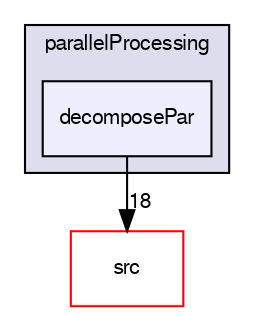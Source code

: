 digraph "applications/utilities/parallelProcessing/decomposePar" {
  bgcolor=transparent;
  compound=true
  node [ fontsize="10", fontname="FreeSans"];
  edge [ labelfontsize="10", labelfontname="FreeSans"];
  subgraph clusterdir_ea396705c8562a6ce4df648befe2c681 {
    graph [ bgcolor="#ddddee", pencolor="black", label="parallelProcessing" fontname="FreeSans", fontsize="10", URL="dir_ea396705c8562a6ce4df648befe2c681.html"]
  dir_0c7343aaa074256f7149e2d857cc8f9f [shape=box, label="decomposePar", style="filled", fillcolor="#eeeeff", pencolor="black", URL="dir_0c7343aaa074256f7149e2d857cc8f9f.html"];
  }
  dir_68267d1309a1af8e8297ef4c3efbcdba [shape=box label="src" color="red" URL="dir_68267d1309a1af8e8297ef4c3efbcdba.html"];
  dir_0c7343aaa074256f7149e2d857cc8f9f->dir_68267d1309a1af8e8297ef4c3efbcdba [headlabel="18", labeldistance=1.5 headhref="dir_000456_000577.html"];
}

